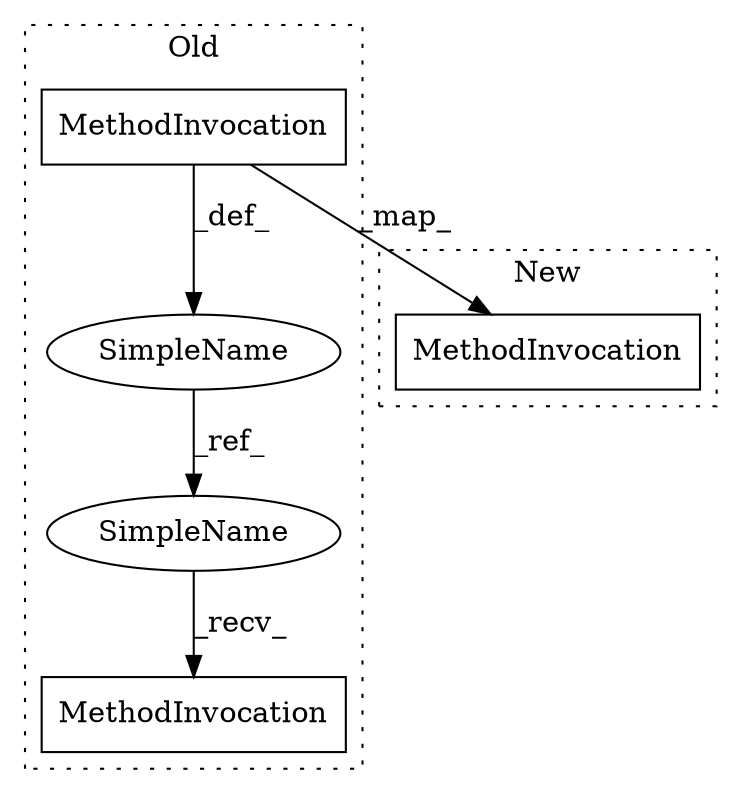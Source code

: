 digraph G {
subgraph cluster0 {
2 [label="MethodInvocation" a="32" s="4930" l="23" shape="box"];
3 [label="MethodInvocation" a="32" s="5098" l="6" shape="box"];
4 [label="SimpleName" a="42" s="4922" l="5" shape="ellipse"];
5 [label="SimpleName" a="42" s="5092" l="5" shape="ellipse"];
label = "Old";
style="dotted";
}
subgraph cluster1 {
1 [label="MethodInvocation" a="32" s="5184" l="23" shape="box"];
label = "New";
style="dotted";
}
2 -> 4 [label="_def_"];
2 -> 1 [label="_map_"];
4 -> 5 [label="_ref_"];
5 -> 3 [label="_recv_"];
}